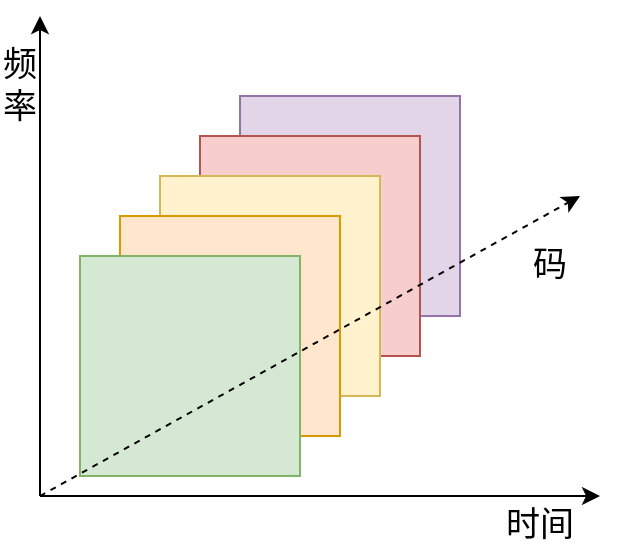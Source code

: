 <mxfile version="26.1.0">
  <diagram name="第 1 页" id="lzWcteom-tjip95cLdTm">
    <mxGraphModel dx="1050" dy="569" grid="1" gridSize="10" guides="1" tooltips="1" connect="1" arrows="1" fold="1" page="1" pageScale="1" pageWidth="827" pageHeight="1169" math="0" shadow="0">
      <root>
        <mxCell id="0" />
        <mxCell id="1" parent="0" />
        <mxCell id="cXS1nmMBP_o2JDV-IVEF-1" value="" style="endArrow=classic;html=1;rounded=0;" edge="1" parent="1">
          <mxGeometry width="50" height="50" relative="1" as="geometry">
            <mxPoint x="40" y="320" as="sourcePoint" />
            <mxPoint x="320" y="320" as="targetPoint" />
          </mxGeometry>
        </mxCell>
        <mxCell id="cXS1nmMBP_o2JDV-IVEF-2" value="" style="endArrow=classic;html=1;rounded=0;" edge="1" parent="1">
          <mxGeometry width="50" height="50" relative="1" as="geometry">
            <mxPoint x="40" y="320" as="sourcePoint" />
            <mxPoint x="40" y="80" as="targetPoint" />
          </mxGeometry>
        </mxCell>
        <mxCell id="cXS1nmMBP_o2JDV-IVEF-3" value="" style="whiteSpace=wrap;html=1;aspect=fixed;fillColor=#e1d5e7;strokeColor=#9673a6;" vertex="1" parent="1">
          <mxGeometry x="140" y="120" width="110" height="110" as="geometry" />
        </mxCell>
        <mxCell id="cXS1nmMBP_o2JDV-IVEF-4" value="" style="whiteSpace=wrap;html=1;aspect=fixed;fillColor=#f8cecc;strokeColor=#b85450;" vertex="1" parent="1">
          <mxGeometry x="120" y="140" width="110" height="110" as="geometry" />
        </mxCell>
        <mxCell id="cXS1nmMBP_o2JDV-IVEF-5" value="" style="whiteSpace=wrap;html=1;aspect=fixed;fillColor=#fff2cc;strokeColor=#d6b656;" vertex="1" parent="1">
          <mxGeometry x="100" y="160" width="110" height="110" as="geometry" />
        </mxCell>
        <mxCell id="cXS1nmMBP_o2JDV-IVEF-6" value="" style="whiteSpace=wrap;html=1;aspect=fixed;fillColor=#ffe6cc;strokeColor=#d79b00;" vertex="1" parent="1">
          <mxGeometry x="80" y="180" width="110" height="110" as="geometry" />
        </mxCell>
        <mxCell id="cXS1nmMBP_o2JDV-IVEF-7" value="" style="whiteSpace=wrap;html=1;aspect=fixed;fillColor=#d5e8d4;strokeColor=#82b366;" vertex="1" parent="1">
          <mxGeometry x="60" y="200" width="110" height="110" as="geometry" />
        </mxCell>
        <mxCell id="cXS1nmMBP_o2JDV-IVEF-8" value="" style="endArrow=classic;html=1;rounded=0;dashed=1;" edge="1" parent="1">
          <mxGeometry width="50" height="50" relative="1" as="geometry">
            <mxPoint x="40" y="320" as="sourcePoint" />
            <mxPoint x="310" y="170" as="targetPoint" />
          </mxGeometry>
        </mxCell>
        <mxCell id="cXS1nmMBP_o2JDV-IVEF-9" value="&lt;font style=&quot;font-size: 17px;&quot; face=&quot;Verdana&quot;&gt;时间&lt;/font&gt;" style="text;html=1;align=center;verticalAlign=middle;whiteSpace=wrap;rounded=0;" vertex="1" parent="1">
          <mxGeometry x="260" y="320" width="60" height="30" as="geometry" />
        </mxCell>
        <mxCell id="cXS1nmMBP_o2JDV-IVEF-11" value="&lt;font style=&quot;font-size: 17px;&quot; face=&quot;Verdana&quot;&gt;频率&lt;/font&gt;" style="text;html=1;align=center;verticalAlign=middle;whiteSpace=wrap;rounded=0;" vertex="1" parent="1">
          <mxGeometry x="20" y="100" width="20" height="30" as="geometry" />
        </mxCell>
        <mxCell id="cXS1nmMBP_o2JDV-IVEF-12" value="&lt;font style=&quot;font-size: 17px;&quot; face=&quot;Verdana&quot;&gt;码&lt;/font&gt;" style="text;html=1;align=center;verticalAlign=middle;whiteSpace=wrap;rounded=0;" vertex="1" parent="1">
          <mxGeometry x="280" y="190" width="30" height="30" as="geometry" />
        </mxCell>
      </root>
    </mxGraphModel>
  </diagram>
</mxfile>
